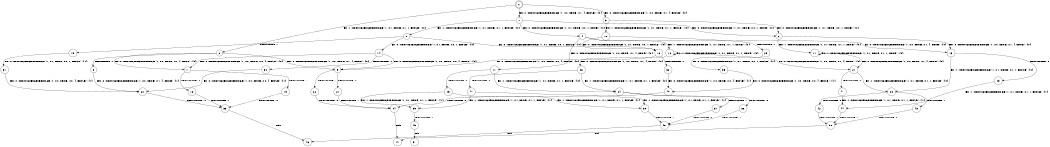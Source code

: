 digraph BCG {
size = "7, 10.5";
center = TRUE;
node [shape = circle];
0 [peripheries = 2];
0 -> 1 [label = "EX !0 !ATOMIC_EXCH_BRANCH (1, +0, TRUE, +1, 4, FALSE) !{0}"];
0 -> 2 [label = "EX !1 !ATOMIC_EXCH_BRANCH (1, +1, TRUE, +1, 1, FALSE) !{0}"];
0 -> 3 [label = "EX !0 !ATOMIC_EXCH_BRANCH (1, +0, TRUE, +1, 4, FALSE) !{0}"];
1 -> 4 [label = "EX !0 !ATOMIC_EXCH_BRANCH (1, +1, TRUE, +0, 1, TRUE) !{0}"];
1 -> 5 [label = "EX !1 !ATOMIC_EXCH_BRANCH (1, +1, TRUE, +1, 1, FALSE) !{0}"];
1 -> 6 [label = "EX !0 !ATOMIC_EXCH_BRANCH (1, +1, TRUE, +0, 1, TRUE) !{0}"];
2 -> 7 [label = "EX !0 !ATOMIC_EXCH_BRANCH (1, +0, TRUE, +1, 4, TRUE) !{0}"];
2 -> 8 [label = "TERMINATE !1"];
2 -> 9 [label = "EX !0 !ATOMIC_EXCH_BRANCH (1, +0, TRUE, +1, 4, TRUE) !{0}"];
3 -> 10 [label = "EX !1 !ATOMIC_EXCH_BRANCH (1, +1, TRUE, +1, 1, FALSE) !{0}"];
3 -> 6 [label = "EX !0 !ATOMIC_EXCH_BRANCH (1, +1, TRUE, +0, 1, TRUE) !{0}"];
4 -> 11 [label = "EX !0 !ATOMIC_EXCH_BRANCH (1, +0, TRUE, +1, 4, TRUE) !{0}"];
4 -> 12 [label = "EX !1 !ATOMIC_EXCH_BRANCH (1, +1, TRUE, +1, 1, TRUE) !{0}"];
4 -> 13 [label = "EX !0 !ATOMIC_EXCH_BRANCH (1, +0, TRUE, +1, 4, TRUE) !{0}"];
5 -> 14 [label = "EX !0 !ATOMIC_EXCH_BRANCH (1, +1, TRUE, +0, 1, FALSE) !{0}"];
5 -> 15 [label = "TERMINATE !1"];
5 -> 16 [label = "EX !0 !ATOMIC_EXCH_BRANCH (1, +1, TRUE, +0, 1, FALSE) !{0}"];
6 -> 17 [label = "EX !1 !ATOMIC_EXCH_BRANCH (1, +1, TRUE, +1, 1, TRUE) !{0}"];
6 -> 13 [label = "EX !0 !ATOMIC_EXCH_BRANCH (1, +0, TRUE, +1, 4, TRUE) !{0}"];
7 -> 18 [label = "TERMINATE !0"];
7 -> 19 [label = "TERMINATE !1"];
8 -> 20 [label = "EX !0 !ATOMIC_EXCH_BRANCH (1, +0, TRUE, +1, 4, TRUE) !{1}"];
9 -> 21 [label = "TERMINATE !0"];
9 -> 22 [label = "TERMINATE !1"];
10 -> 23 [label = "TERMINATE !1"];
10 -> 16 [label = "EX !0 !ATOMIC_EXCH_BRANCH (1, +1, TRUE, +0, 1, FALSE) !{0}"];
11 -> 24 [label = "EX !1 !ATOMIC_EXCH_BRANCH (1, +1, TRUE, +1, 1, FALSE) !{0}"];
11 -> 25 [label = "TERMINATE !0"];
12 -> 26 [label = "EX !0 !ATOMIC_EXCH_BRANCH (1, +0, TRUE, +1, 4, TRUE) !{0}"];
12 -> 12 [label = "EX !1 !ATOMIC_EXCH_BRANCH (1, +1, TRUE, +1, 1, TRUE) !{0}"];
12 -> 27 [label = "EX !0 !ATOMIC_EXCH_BRANCH (1, +0, TRUE, +1, 4, TRUE) !{0}"];
13 -> 28 [label = "EX !1 !ATOMIC_EXCH_BRANCH (1, +1, TRUE, +1, 1, FALSE) !{0}"];
13 -> 29 [label = "TERMINATE !0"];
14 -> 7 [label = "EX !0 !ATOMIC_EXCH_BRANCH (1, +0, TRUE, +0, 4, FALSE) !{0}"];
14 -> 30 [label = "TERMINATE !1"];
14 -> 9 [label = "EX !0 !ATOMIC_EXCH_BRANCH (1, +0, TRUE, +0, 4, FALSE) !{0}"];
15 -> 31 [label = "EX !0 !ATOMIC_EXCH_BRANCH (1, +1, TRUE, +0, 1, FALSE) !{1}"];
16 -> 32 [label = "TERMINATE !1"];
16 -> 9 [label = "EX !0 !ATOMIC_EXCH_BRANCH (1, +0, TRUE, +0, 4, FALSE) !{0}"];
17 -> 17 [label = "EX !1 !ATOMIC_EXCH_BRANCH (1, +1, TRUE, +1, 1, TRUE) !{0}"];
17 -> 27 [label = "EX !0 !ATOMIC_EXCH_BRANCH (1, +0, TRUE, +1, 4, TRUE) !{0}"];
18 -> 33 [label = "TERMINATE !1"];
19 -> 33 [label = "TERMINATE !0"];
20 -> 33 [label = "TERMINATE !0"];
21 -> 34 [label = "TERMINATE !1"];
22 -> 34 [label = "TERMINATE !0"];
23 -> 35 [label = "EX !0 !ATOMIC_EXCH_BRANCH (1, +1, TRUE, +0, 1, FALSE) !{1}"];
24 -> 36 [label = "TERMINATE !0"];
24 -> 37 [label = "TERMINATE !1"];
25 -> 38 [label = "EX !1 !ATOMIC_EXCH_BRANCH (1, +1, TRUE, +1, 1, FALSE) !{1}"];
25 -> 39 [label = "EX !1 !ATOMIC_EXCH_BRANCH (1, +1, TRUE, +1, 1, FALSE) !{1}"];
26 -> 24 [label = "EX !1 !ATOMIC_EXCH_BRANCH (1, +1, TRUE, +1, 1, FALSE) !{0}"];
26 -> 40 [label = "TERMINATE !0"];
27 -> 28 [label = "EX !1 !ATOMIC_EXCH_BRANCH (1, +1, TRUE, +1, 1, FALSE) !{0}"];
27 -> 41 [label = "TERMINATE !0"];
28 -> 42 [label = "TERMINATE !0"];
28 -> 43 [label = "TERMINATE !1"];
29 -> 44 [label = "EX !1 !ATOMIC_EXCH_BRANCH (1, +1, TRUE, +1, 1, FALSE) !{1}"];
30 -> 20 [label = "EX !0 !ATOMIC_EXCH_BRANCH (1, +0, TRUE, +0, 4, FALSE) !{1}"];
31 -> 20 [label = "EX !0 !ATOMIC_EXCH_BRANCH (1, +0, TRUE, +0, 4, FALSE) !{1}"];
32 -> 45 [label = "EX !0 !ATOMIC_EXCH_BRANCH (1, +0, TRUE, +0, 4, FALSE) !{1}"];
33 -> 46 [label = "exit"];
34 -> 47 [label = "exit"];
35 -> 45 [label = "EX !0 !ATOMIC_EXCH_BRANCH (1, +0, TRUE, +0, 4, FALSE) !{1}"];
36 -> 48 [label = "TERMINATE !1"];
37 -> 48 [label = "TERMINATE !0"];
38 -> 48 [label = "TERMINATE !1"];
39 -> 49 [label = "TERMINATE !1"];
40 -> 38 [label = "EX !1 !ATOMIC_EXCH_BRANCH (1, +1, TRUE, +1, 1, FALSE) !{1}"];
40 -> 39 [label = "EX !1 !ATOMIC_EXCH_BRANCH (1, +1, TRUE, +1, 1, FALSE) !{1}"];
41 -> 44 [label = "EX !1 !ATOMIC_EXCH_BRANCH (1, +1, TRUE, +1, 1, FALSE) !{1}"];
42 -> 50 [label = "TERMINATE !1"];
43 -> 50 [label = "TERMINATE !0"];
44 -> 50 [label = "TERMINATE !1"];
45 -> 34 [label = "TERMINATE !0"];
48 -> 46 [label = "exit"];
49 -> 51 [label = "exit"];
50 -> 47 [label = "exit"];
}
